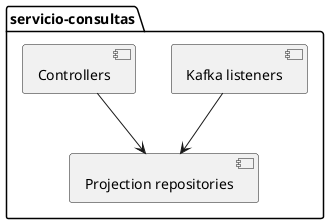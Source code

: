 @startuml
package "servicio-consultas" {
  [Kafka listeners] --> [Projection repositories]
  [Controllers] --> [Projection repositories]
}
@enduml
